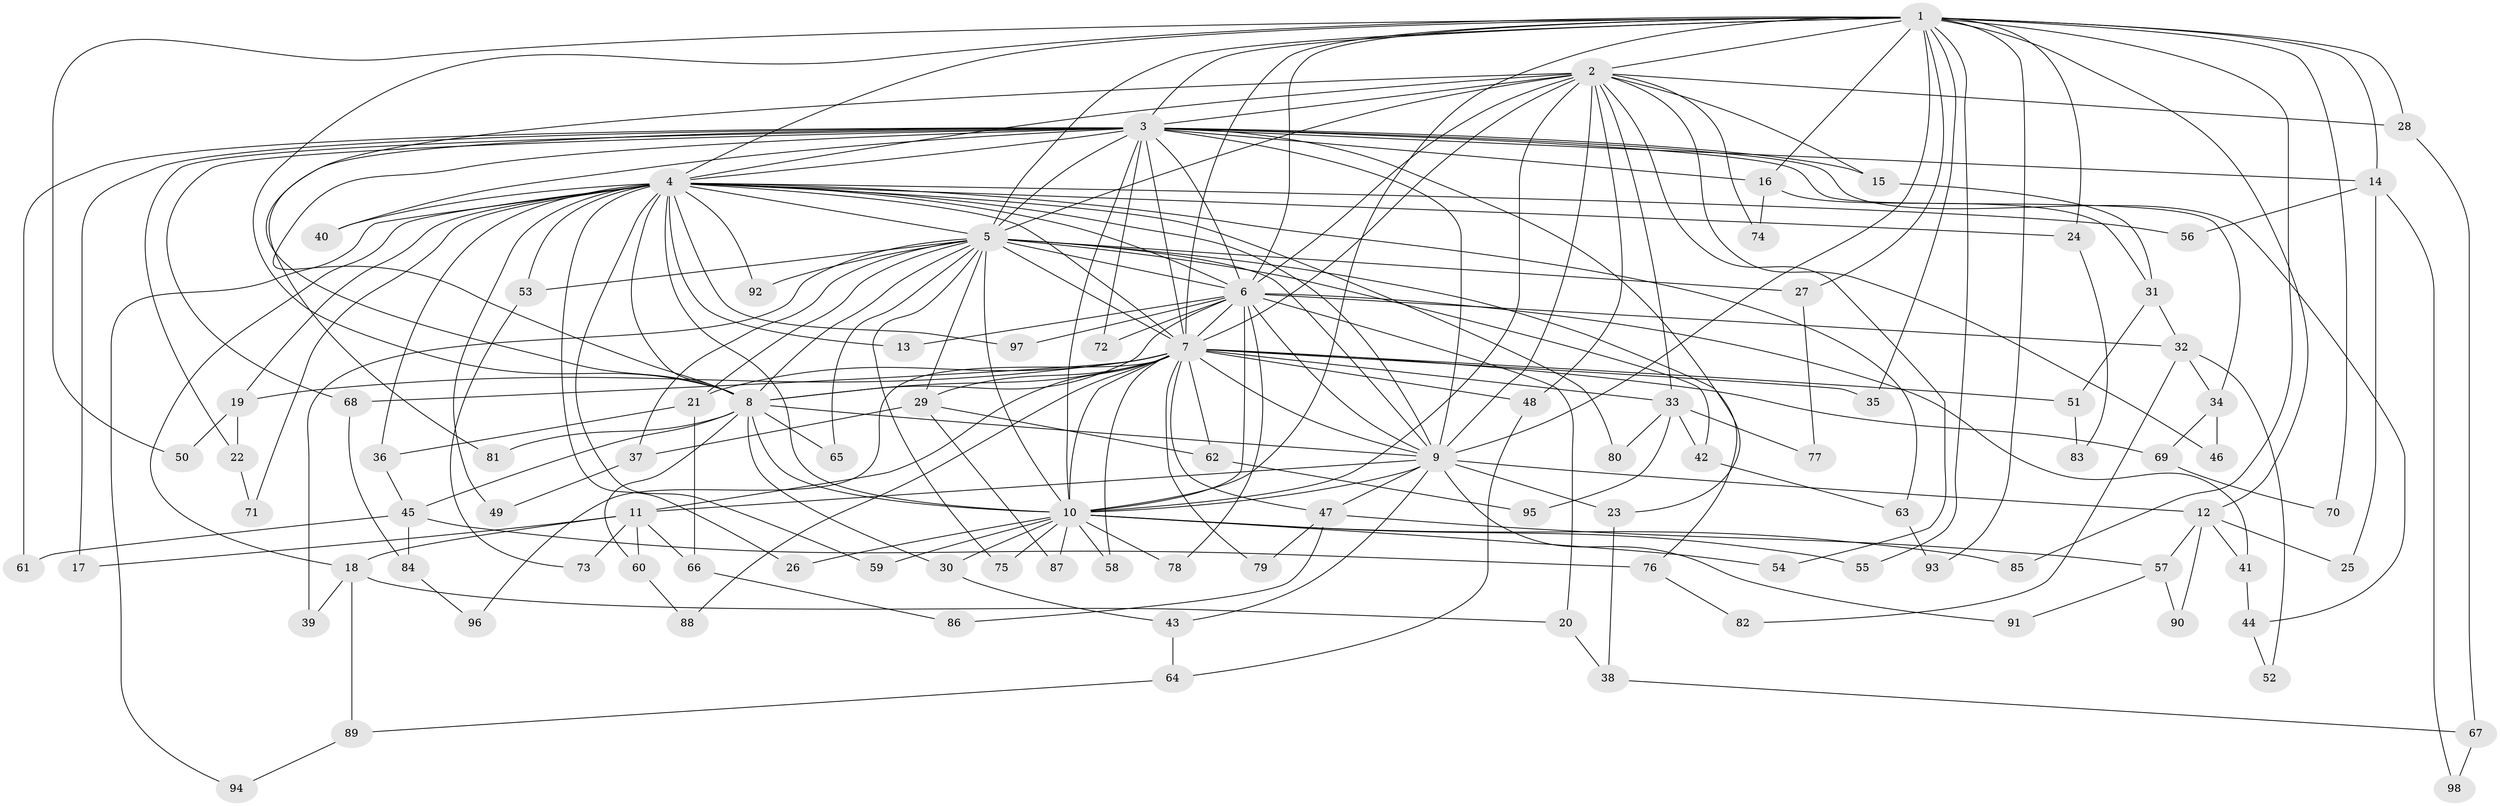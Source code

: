 // Generated by graph-tools (version 1.1) at 2025/11/02/27/25 16:11:07]
// undirected, 98 vertices, 221 edges
graph export_dot {
graph [start="1"]
  node [color=gray90,style=filled];
  1;
  2;
  3;
  4;
  5;
  6;
  7;
  8;
  9;
  10;
  11;
  12;
  13;
  14;
  15;
  16;
  17;
  18;
  19;
  20;
  21;
  22;
  23;
  24;
  25;
  26;
  27;
  28;
  29;
  30;
  31;
  32;
  33;
  34;
  35;
  36;
  37;
  38;
  39;
  40;
  41;
  42;
  43;
  44;
  45;
  46;
  47;
  48;
  49;
  50;
  51;
  52;
  53;
  54;
  55;
  56;
  57;
  58;
  59;
  60;
  61;
  62;
  63;
  64;
  65;
  66;
  67;
  68;
  69;
  70;
  71;
  72;
  73;
  74;
  75;
  76;
  77;
  78;
  79;
  80;
  81;
  82;
  83;
  84;
  85;
  86;
  87;
  88;
  89;
  90;
  91;
  92;
  93;
  94;
  95;
  96;
  97;
  98;
  1 -- 2;
  1 -- 3;
  1 -- 4;
  1 -- 5;
  1 -- 6;
  1 -- 7;
  1 -- 8;
  1 -- 9;
  1 -- 10;
  1 -- 12;
  1 -- 14;
  1 -- 16;
  1 -- 24;
  1 -- 27;
  1 -- 28;
  1 -- 35;
  1 -- 50;
  1 -- 55;
  1 -- 70;
  1 -- 85;
  1 -- 93;
  2 -- 3;
  2 -- 4;
  2 -- 5;
  2 -- 6;
  2 -- 7;
  2 -- 8;
  2 -- 9;
  2 -- 10;
  2 -- 15;
  2 -- 28;
  2 -- 33;
  2 -- 46;
  2 -- 48;
  2 -- 54;
  2 -- 74;
  3 -- 4;
  3 -- 5;
  3 -- 6;
  3 -- 7;
  3 -- 8;
  3 -- 9;
  3 -- 10;
  3 -- 14;
  3 -- 15;
  3 -- 16;
  3 -- 17;
  3 -- 22;
  3 -- 23;
  3 -- 34;
  3 -- 40;
  3 -- 44;
  3 -- 61;
  3 -- 68;
  3 -- 72;
  3 -- 81;
  4 -- 5;
  4 -- 6;
  4 -- 7;
  4 -- 8;
  4 -- 9;
  4 -- 10;
  4 -- 13;
  4 -- 18;
  4 -- 19;
  4 -- 24;
  4 -- 26;
  4 -- 36;
  4 -- 40;
  4 -- 49;
  4 -- 53;
  4 -- 56;
  4 -- 59;
  4 -- 63;
  4 -- 71;
  4 -- 80;
  4 -- 92;
  4 -- 94;
  4 -- 97;
  5 -- 6;
  5 -- 7;
  5 -- 8;
  5 -- 9;
  5 -- 10;
  5 -- 21;
  5 -- 27;
  5 -- 29;
  5 -- 37;
  5 -- 39;
  5 -- 42;
  5 -- 53;
  5 -- 65;
  5 -- 75;
  5 -- 76;
  5 -- 92;
  6 -- 7;
  6 -- 8;
  6 -- 9;
  6 -- 10;
  6 -- 13;
  6 -- 20;
  6 -- 32;
  6 -- 41;
  6 -- 72;
  6 -- 78;
  6 -- 97;
  7 -- 8;
  7 -- 9;
  7 -- 10;
  7 -- 11;
  7 -- 19;
  7 -- 21;
  7 -- 29;
  7 -- 33;
  7 -- 35;
  7 -- 47;
  7 -- 48;
  7 -- 51;
  7 -- 58;
  7 -- 62;
  7 -- 68;
  7 -- 69;
  7 -- 79;
  7 -- 88;
  7 -- 96;
  8 -- 9;
  8 -- 10;
  8 -- 30;
  8 -- 45;
  8 -- 60;
  8 -- 65;
  8 -- 81;
  9 -- 10;
  9 -- 11;
  9 -- 12;
  9 -- 23;
  9 -- 43;
  9 -- 47;
  9 -- 91;
  10 -- 26;
  10 -- 30;
  10 -- 54;
  10 -- 55;
  10 -- 58;
  10 -- 59;
  10 -- 75;
  10 -- 78;
  10 -- 85;
  10 -- 87;
  11 -- 17;
  11 -- 18;
  11 -- 60;
  11 -- 66;
  11 -- 73;
  12 -- 25;
  12 -- 41;
  12 -- 57;
  12 -- 90;
  14 -- 25;
  14 -- 56;
  14 -- 98;
  15 -- 31;
  16 -- 31;
  16 -- 74;
  18 -- 20;
  18 -- 39;
  18 -- 89;
  19 -- 22;
  19 -- 50;
  20 -- 38;
  21 -- 36;
  21 -- 66;
  22 -- 71;
  23 -- 38;
  24 -- 83;
  27 -- 77;
  28 -- 67;
  29 -- 37;
  29 -- 62;
  29 -- 87;
  30 -- 43;
  31 -- 32;
  31 -- 51;
  32 -- 34;
  32 -- 52;
  32 -- 82;
  33 -- 42;
  33 -- 77;
  33 -- 80;
  33 -- 95;
  34 -- 46;
  34 -- 69;
  36 -- 45;
  37 -- 49;
  38 -- 67;
  41 -- 44;
  42 -- 63;
  43 -- 64;
  44 -- 52;
  45 -- 61;
  45 -- 76;
  45 -- 84;
  47 -- 57;
  47 -- 79;
  47 -- 86;
  48 -- 64;
  51 -- 83;
  53 -- 73;
  57 -- 90;
  57 -- 91;
  60 -- 88;
  62 -- 95;
  63 -- 93;
  64 -- 89;
  66 -- 86;
  67 -- 98;
  68 -- 84;
  69 -- 70;
  76 -- 82;
  84 -- 96;
  89 -- 94;
}
